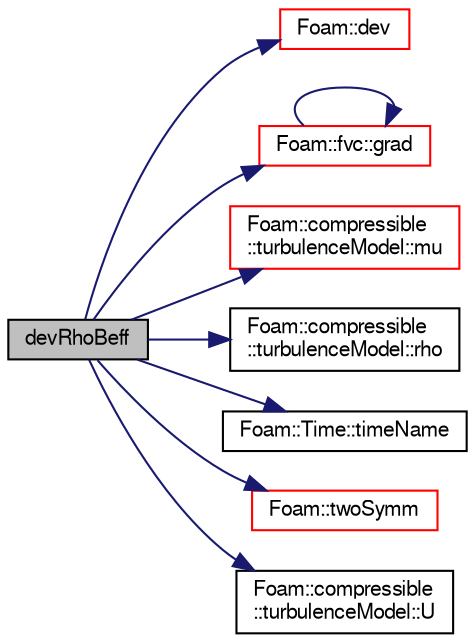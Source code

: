 digraph "devRhoBeff"
{
  bgcolor="transparent";
  edge [fontname="FreeSans",fontsize="10",labelfontname="FreeSans",labelfontsize="10"];
  node [fontname="FreeSans",fontsize="10",shape=record];
  rankdir="LR";
  Node394 [label="devRhoBeff",height=0.2,width=0.4,color="black", fillcolor="grey75", style="filled", fontcolor="black"];
  Node394 -> Node395 [color="midnightblue",fontsize="10",style="solid",fontname="FreeSans"];
  Node395 [label="Foam::dev",height=0.2,width=0.4,color="red",URL="$a21124.html#a042ede1d98e91923a7cc5e14e9f86854"];
  Node394 -> Node399 [color="midnightblue",fontsize="10",style="solid",fontname="FreeSans"];
  Node399 [label="Foam::fvc::grad",height=0.2,width=0.4,color="red",URL="$a21134.html#a7c00ec90ecc15ed3005255e42c52827a"];
  Node399 -> Node399 [color="midnightblue",fontsize="10",style="solid",fontname="FreeSans"];
  Node394 -> Node402 [color="midnightblue",fontsize="10",style="solid",fontname="FreeSans"];
  Node402 [label="Foam::compressible\l::turbulenceModel::mu",height=0.2,width=0.4,color="red",URL="$a30818.html#a54025d7e9635694b562bfb981e31e6da",tooltip="Return the laminar viscosity. "];
  Node394 -> Node404 [color="midnightblue",fontsize="10",style="solid",fontname="FreeSans"];
  Node404 [label="Foam::compressible\l::turbulenceModel::rho",height=0.2,width=0.4,color="black",URL="$a30818.html#a85451bc9acf825ab1d3c3c143714bc38",tooltip="Access function to density field. "];
  Node394 -> Node405 [color="midnightblue",fontsize="10",style="solid",fontname="FreeSans"];
  Node405 [label="Foam::Time::timeName",height=0.2,width=0.4,color="black",URL="$a26350.html#ad9d86fef6eca18797c786726cf925179",tooltip="Return time name of given scalar time. "];
  Node394 -> Node406 [color="midnightblue",fontsize="10",style="solid",fontname="FreeSans"];
  Node406 [label="Foam::twoSymm",height=0.2,width=0.4,color="red",URL="$a21124.html#a446550beb700669a32e76d9b87d5e043"];
  Node394 -> Node407 [color="midnightblue",fontsize="10",style="solid",fontname="FreeSans"];
  Node407 [label="Foam::compressible\l::turbulenceModel::U",height=0.2,width=0.4,color="black",URL="$a30818.html#a536d168d7b335fe81f506f232b5b4872",tooltip="Access function to velocity field. "];
}
